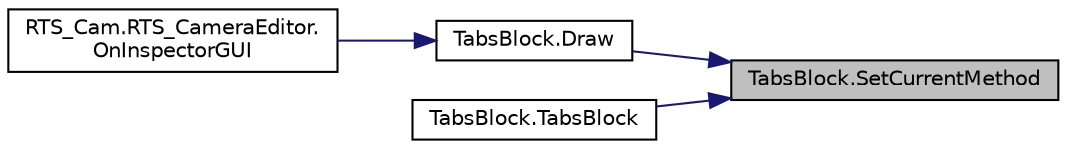 digraph "TabsBlock.SetCurrentMethod"
{
 // LATEX_PDF_SIZE
  edge [fontname="Helvetica",fontsize="10",labelfontname="Helvetica",labelfontsize="10"];
  node [fontname="Helvetica",fontsize="10",shape=record];
  rankdir="RL";
  Node1 [label="TabsBlock.SetCurrentMethod",height=0.2,width=0.4,color="black", fillcolor="grey75", style="filled", fontcolor="black",tooltip=" "];
  Node1 -> Node2 [dir="back",color="midnightblue",fontsize="10",style="solid",fontname="Helvetica"];
  Node2 [label="TabsBlock.Draw",height=0.2,width=0.4,color="black", fillcolor="white", style="filled",URL="$class_tabs_block.html#ace96b271c6b50b2d66fb6ad368f1f019",tooltip=" "];
  Node2 -> Node3 [dir="back",color="midnightblue",fontsize="10",style="solid",fontname="Helvetica"];
  Node3 [label="RTS_Cam.RTS_CameraEditor.\lOnInspectorGUI",height=0.2,width=0.4,color="black", fillcolor="white", style="filled",URL="$class_r_t_s___cam_1_1_r_t_s___camera_editor.html#adaf2657c8f6503dc71fb477774631a57",tooltip=" "];
  Node1 -> Node4 [dir="back",color="midnightblue",fontsize="10",style="solid",fontname="Helvetica"];
  Node4 [label="TabsBlock.TabsBlock",height=0.2,width=0.4,color="black", fillcolor="white", style="filled",URL="$class_tabs_block.html#a74130ab2612a1fcf22cd5c3488e1c102",tooltip=" "];
}
